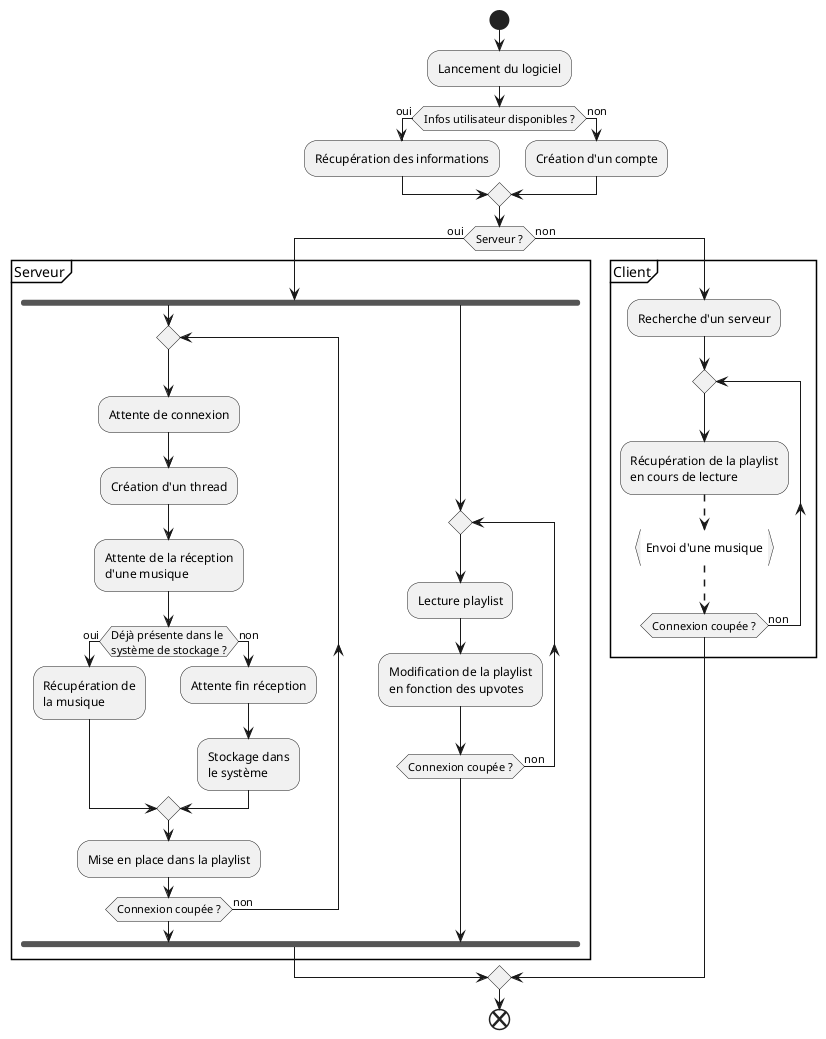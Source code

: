 @startuml

start

:Lancement du logiciel;

if(Infos utilisateur disponibles ?) is (oui) then
:Récupération des informations;
else (non)
:Création d'un compte;
endif

if(Serveur ?) is (oui) then

partition Serveur {
    fork
        repeat
            :Attente de connexion;
            :Création d'un thread;
            :Attente de la réception\nd'une musique;
            if(Déjà présente dans le\nsystème de stockage ?) is (oui) then
                :Récupération de\nla musique;
            else (non)
                :Attente fin réception;
                :Stockage dans\nle système;
            endif
            :Mise en place dans la playlist;
        repeat while(Connexion coupée ?) is (non)

    fork again
        repeat
            :Lecture playlist;
            :Modification de la playlist\nen fonction des upvotes;
        repeat while(Connexion coupée ?) is (non)
    end fork
}

else (non)

partition Client {
    :Recherche d'un serveur;
    repeat
        :Récupération de la playlist\nen cours de lecture;
        -[dashed]->
        :Envoi d'une musique}
        -[dashed]->
    repeat while (Connexion coupée ?) is (non)
}

endif

end

@enduml
